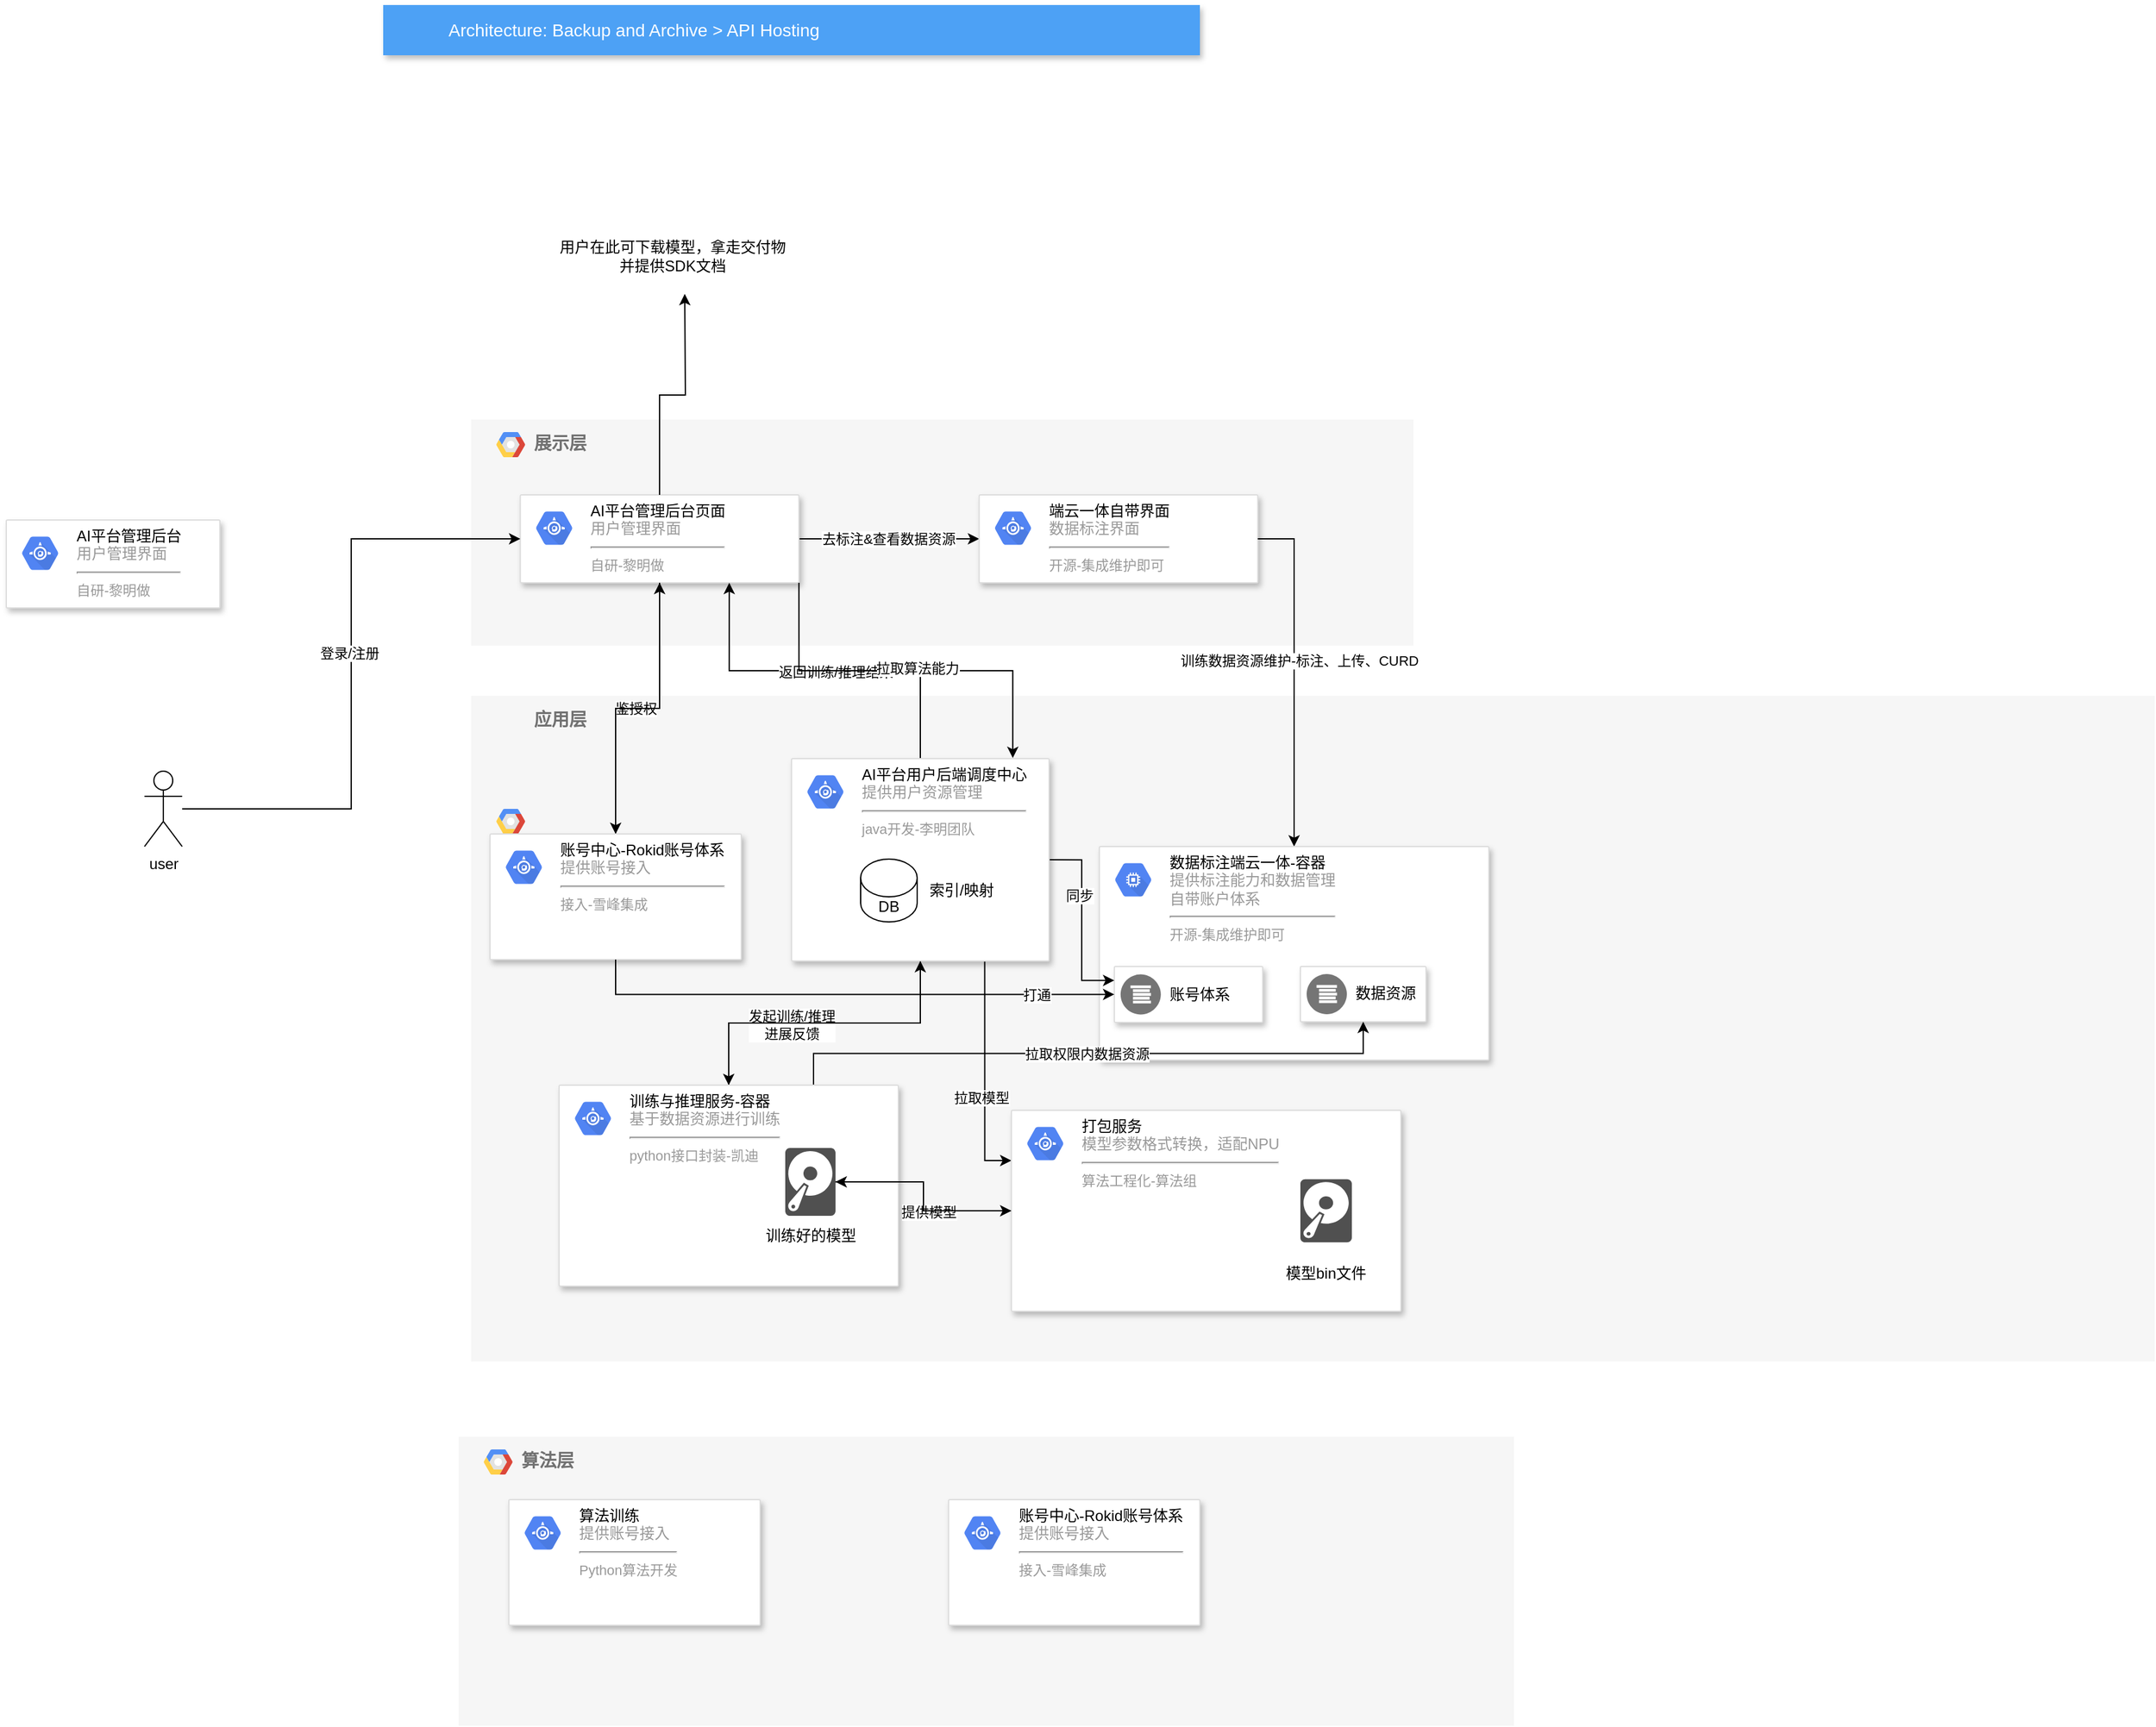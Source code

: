 <mxfile version="17.2.2" type="github">
  <diagram id="f106602c-feb2-e66a-4537-3a34d633f6aa" name="Page-1">
    <mxGraphModel dx="2115" dy="559" grid="1" gridSize="10" guides="1" tooltips="1" connect="1" arrows="1" fold="1" page="1" pageScale="1" pageWidth="1169" pageHeight="827" background="none" math="0" shadow="0">
      <root>
        <mxCell id="0" />
        <mxCell id="1" parent="0" />
        <mxCell id="818" value="Architecture: Backup and Archive &amp;gt; API Hosting" style="fillColor=#4DA1F5;strokeColor=none;shadow=1;gradientColor=none;fontSize=14;align=left;spacingLeft=50;fontColor=#ffffff;html=1;" parent="1" vertex="1">
          <mxGeometry x="260" y="40" width="650" height="40" as="geometry" />
        </mxCell>
        <mxCell id="q__DUi-fNcWMA-XT6eUi-1006" value="&lt;b&gt;展示层&lt;/b&gt;" style="fillColor=#F6F6F6;strokeColor=none;shadow=0;gradientColor=none;fontSize=14;align=left;spacing=10;fontColor=#717171;9E9E9E;verticalAlign=top;spacingTop=-4;fontStyle=0;spacingLeft=40;html=1;" vertex="1" parent="1">
          <mxGeometry x="330" y="370" width="750" height="180" as="geometry" />
        </mxCell>
        <mxCell id="q__DUi-fNcWMA-XT6eUi-1007" value="" style="shape=mxgraph.gcp2.google_cloud_platform;fillColor=#F6F6F6;strokeColor=none;shadow=0;gradientColor=none;" vertex="1" parent="q__DUi-fNcWMA-XT6eUi-1006">
          <mxGeometry width="23" height="20" relative="1" as="geometry">
            <mxPoint x="20" y="10" as="offset" />
          </mxGeometry>
        </mxCell>
        <mxCell id="q__DUi-fNcWMA-XT6eUi-1037" value="去标注&amp;amp;查看数据资源" style="edgeStyle=orthogonalEdgeStyle;rounded=0;orthogonalLoop=1;jettySize=auto;html=1;entryX=0;entryY=0.5;entryDx=0;entryDy=0;" edge="1" parent="q__DUi-fNcWMA-XT6eUi-1006" source="q__DUi-fNcWMA-XT6eUi-1012" target="q__DUi-fNcWMA-XT6eUi-1018">
          <mxGeometry relative="1" as="geometry" />
        </mxCell>
        <mxCell id="q__DUi-fNcWMA-XT6eUi-1012" value="" style="strokeColor=#dddddd;fillColor=#ffffff;shadow=1;strokeWidth=1;rounded=1;absoluteArcSize=1;arcSize=2;fontSize=11;fontColor=#9E9E9E;align=center;html=1;" vertex="1" parent="q__DUi-fNcWMA-XT6eUi-1006">
          <mxGeometry x="39.13" y="60" width="221.739" height="70" as="geometry" />
        </mxCell>
        <mxCell id="q__DUi-fNcWMA-XT6eUi-1013" value="&lt;font color=&quot;#000000&quot;&gt;AI平台管理后台页面&lt;/font&gt;&lt;br&gt;用户管理界面&lt;hr&gt;&lt;span style=&quot;font-size: 11px&quot;&gt;自研-黎明做&lt;/span&gt;" style="dashed=0;connectable=0;html=1;fillColor=#5184F3;strokeColor=none;shape=mxgraph.gcp2.hexIcon;prIcon=app_engine;part=1;labelPosition=right;verticalLabelPosition=middle;align=left;verticalAlign=top;spacingLeft=5;fontColor=#999999;fontSize=12;spacingTop=-8;" vertex="1" parent="q__DUi-fNcWMA-XT6eUi-1012">
          <mxGeometry width="44" height="39" relative="1" as="geometry">
            <mxPoint x="5" y="7" as="offset" />
          </mxGeometry>
        </mxCell>
        <mxCell id="q__DUi-fNcWMA-XT6eUi-1018" value="" style="strokeColor=#dddddd;fillColor=#ffffff;shadow=1;strokeWidth=1;rounded=1;absoluteArcSize=1;arcSize=2;fontSize=11;fontColor=#9E9E9E;align=center;html=1;" vertex="1" parent="q__DUi-fNcWMA-XT6eUi-1006">
          <mxGeometry x="404.348" y="60" width="221.739" height="70" as="geometry" />
        </mxCell>
        <mxCell id="q__DUi-fNcWMA-XT6eUi-1019" value="&lt;font color=&quot;#000000&quot;&gt;端云一体自带界面&lt;/font&gt;&lt;br&gt;数据标注界面&lt;hr&gt;&lt;span style=&quot;font-size: 11px&quot;&gt;开源-集成维护即可&lt;/span&gt;" style="dashed=0;connectable=0;html=1;fillColor=#5184F3;strokeColor=none;shape=mxgraph.gcp2.hexIcon;prIcon=app_engine;part=1;labelPosition=right;verticalLabelPosition=middle;align=left;verticalAlign=top;spacingLeft=5;fontColor=#999999;fontSize=12;spacingTop=-8;" vertex="1" parent="q__DUi-fNcWMA-XT6eUi-1018">
          <mxGeometry width="44" height="39" relative="1" as="geometry">
            <mxPoint x="5" y="7" as="offset" />
          </mxGeometry>
        </mxCell>
        <mxCell id="q__DUi-fNcWMA-XT6eUi-1021" value="&lt;b&gt;应用层&lt;/b&gt;" style="fillColor=#F6F6F6;strokeColor=none;shadow=0;gradientColor=none;fontSize=14;align=left;spacing=10;fontColor=#717171;9E9E9E;verticalAlign=top;spacingTop=-4;fontStyle=0;spacingLeft=40;html=1;container=0;" vertex="1" parent="1">
          <mxGeometry x="330" y="590" width="1340" height="530" as="geometry" />
        </mxCell>
        <mxCell id="q__DUi-fNcWMA-XT6eUi-1023" value="" style="strokeColor=#dddddd;fillColor=#ffffff;shadow=1;strokeWidth=1;rounded=1;absoluteArcSize=1;arcSize=2;fontSize=11;fontColor=#9E9E9E;align=center;html=1;" vertex="1" parent="1">
          <mxGeometry x="-40" y="450" width="170" height="70" as="geometry" />
        </mxCell>
        <mxCell id="q__DUi-fNcWMA-XT6eUi-1024" value="&lt;font color=&quot;#000000&quot;&gt;AI平台管理后台&lt;/font&gt;&lt;br&gt;用户管理界面&lt;hr&gt;&lt;span style=&quot;font-size: 11px&quot;&gt;自研-黎明做&lt;/span&gt;" style="dashed=0;connectable=0;html=1;fillColor=#5184F3;strokeColor=none;shape=mxgraph.gcp2.hexIcon;prIcon=app_engine;part=1;labelPosition=right;verticalLabelPosition=middle;align=left;verticalAlign=top;spacingLeft=5;fontColor=#999999;fontSize=12;spacingTop=-8;" vertex="1" parent="q__DUi-fNcWMA-XT6eUi-1023">
          <mxGeometry width="44" height="39" relative="1" as="geometry">
            <mxPoint x="5" y="7" as="offset" />
          </mxGeometry>
        </mxCell>
        <mxCell id="q__DUi-fNcWMA-XT6eUi-1027" value="&lt;b&gt;算法层&lt;/b&gt;" style="fillColor=#F6F6F6;strokeColor=none;shadow=0;gradientColor=none;fontSize=14;align=left;spacing=10;fontColor=#717171;9E9E9E;verticalAlign=top;spacingTop=-4;fontStyle=0;spacingLeft=40;html=1;" vertex="1" parent="1">
          <mxGeometry x="320" y="1180" width="840" height="230" as="geometry" />
        </mxCell>
        <mxCell id="q__DUi-fNcWMA-XT6eUi-1028" value="" style="shape=mxgraph.gcp2.google_cloud_platform;fillColor=#F6F6F6;strokeColor=none;shadow=0;gradientColor=none;" vertex="1" parent="q__DUi-fNcWMA-XT6eUi-1027">
          <mxGeometry width="23" height="20" relative="1" as="geometry">
            <mxPoint x="20" y="10" as="offset" />
          </mxGeometry>
        </mxCell>
        <mxCell id="q__DUi-fNcWMA-XT6eUi-1087" value="" style="strokeColor=#dddddd;fillColor=#ffffff;shadow=1;strokeWidth=1;rounded=1;absoluteArcSize=1;arcSize=2;fontSize=11;fontColor=#9E9E9E;align=center;html=1;" vertex="1" parent="q__DUi-fNcWMA-XT6eUi-1027">
          <mxGeometry x="40" y="50" width="200" height="100" as="geometry" />
        </mxCell>
        <mxCell id="q__DUi-fNcWMA-XT6eUi-1088" value="&lt;font color=&quot;#000000&quot;&gt;算法训练&lt;/font&gt;&lt;br&gt;提供账号接入&lt;hr&gt;&lt;span style=&quot;font-size: 11px&quot;&gt;Python算法开发&lt;/span&gt;" style="dashed=0;connectable=0;html=1;fillColor=#5184F3;strokeColor=none;shape=mxgraph.gcp2.hexIcon;prIcon=app_engine;part=1;labelPosition=right;verticalLabelPosition=middle;align=left;verticalAlign=top;spacingLeft=5;fontColor=#999999;fontSize=12;spacingTop=-8;" vertex="1" parent="q__DUi-fNcWMA-XT6eUi-1087">
          <mxGeometry width="44" height="39" relative="1" as="geometry">
            <mxPoint x="5" y="7" as="offset" />
          </mxGeometry>
        </mxCell>
        <mxCell id="q__DUi-fNcWMA-XT6eUi-1089" value="" style="strokeColor=#dddddd;fillColor=#ffffff;shadow=1;strokeWidth=1;rounded=1;absoluteArcSize=1;arcSize=2;fontSize=11;fontColor=#9E9E9E;align=center;html=1;" vertex="1" parent="q__DUi-fNcWMA-XT6eUi-1027">
          <mxGeometry x="390" y="50" width="200" height="100" as="geometry" />
        </mxCell>
        <mxCell id="q__DUi-fNcWMA-XT6eUi-1090" value="&lt;font color=&quot;#000000&quot;&gt;账号中心-Rokid账号体系&lt;/font&gt;&lt;br&gt;提供账号接入&lt;hr&gt;&lt;span style=&quot;font-size: 11px&quot;&gt;接入-雪峰集成&lt;/span&gt;" style="dashed=0;connectable=0;html=1;fillColor=#5184F3;strokeColor=none;shape=mxgraph.gcp2.hexIcon;prIcon=app_engine;part=1;labelPosition=right;verticalLabelPosition=middle;align=left;verticalAlign=top;spacingLeft=5;fontColor=#999999;fontSize=12;spacingTop=-8;" vertex="1" parent="q__DUi-fNcWMA-XT6eUi-1089">
          <mxGeometry width="44" height="39" relative="1" as="geometry">
            <mxPoint x="5" y="7" as="offset" />
          </mxGeometry>
        </mxCell>
        <mxCell id="q__DUi-fNcWMA-XT6eUi-1031" style="edgeStyle=orthogonalEdgeStyle;rounded=0;orthogonalLoop=1;jettySize=auto;html=1;entryX=0;entryY=0.5;entryDx=0;entryDy=0;" edge="1" parent="1" source="q__DUi-fNcWMA-XT6eUi-1029" target="q__DUi-fNcWMA-XT6eUi-1012">
          <mxGeometry relative="1" as="geometry" />
        </mxCell>
        <mxCell id="q__DUi-fNcWMA-XT6eUi-1032" value="登录/注册" style="edgeLabel;html=1;align=center;verticalAlign=middle;resizable=0;points=[];" vertex="1" connectable="0" parent="q__DUi-fNcWMA-XT6eUi-1031">
          <mxGeometry x="0.068" y="2" relative="1" as="geometry">
            <mxPoint as="offset" />
          </mxGeometry>
        </mxCell>
        <mxCell id="q__DUi-fNcWMA-XT6eUi-1029" value="user" style="shape=umlActor;verticalLabelPosition=bottom;verticalAlign=top;html=1;outlineConnect=0;" vertex="1" parent="1">
          <mxGeometry x="70" y="650" width="30" height="60" as="geometry" />
        </mxCell>
        <mxCell id="q__DUi-fNcWMA-XT6eUi-1033" style="edgeStyle=orthogonalEdgeStyle;rounded=0;orthogonalLoop=1;jettySize=auto;html=1;exitX=0.5;exitY=1;exitDx=0;exitDy=0;" edge="1" parent="1" source="q__DUi-fNcWMA-XT6eUi-1012" target="q__DUi-fNcWMA-XT6eUi-1025">
          <mxGeometry relative="1" as="geometry" />
        </mxCell>
        <mxCell id="q__DUi-fNcWMA-XT6eUi-1034" value="鉴授权" style="edgeLabel;html=1;align=center;verticalAlign=middle;resizable=0;points=[];" vertex="1" connectable="0" parent="q__DUi-fNcWMA-XT6eUi-1033">
          <mxGeometry x="0.015" relative="1" as="geometry">
            <mxPoint as="offset" />
          </mxGeometry>
        </mxCell>
        <mxCell id="q__DUi-fNcWMA-XT6eUi-1036" style="edgeStyle=orthogonalEdgeStyle;rounded=0;orthogonalLoop=1;jettySize=auto;html=1;exitX=0.5;exitY=0;exitDx=0;exitDy=0;entryX=0.5;entryY=1;entryDx=0;entryDy=0;" edge="1" parent="1" source="q__DUi-fNcWMA-XT6eUi-1025" target="q__DUi-fNcWMA-XT6eUi-1012">
          <mxGeometry relative="1" as="geometry" />
        </mxCell>
        <mxCell id="q__DUi-fNcWMA-XT6eUi-1043" style="edgeStyle=orthogonalEdgeStyle;rounded=0;orthogonalLoop=1;jettySize=auto;html=1;exitX=0.5;exitY=0;exitDx=0;exitDy=0;entryX=0.75;entryY=1;entryDx=0;entryDy=0;" edge="1" parent="1" source="q__DUi-fNcWMA-XT6eUi-1041" target="q__DUi-fNcWMA-XT6eUi-1012">
          <mxGeometry relative="1" as="geometry" />
        </mxCell>
        <mxCell id="q__DUi-fNcWMA-XT6eUi-1067" value="返回训练/推理结果" style="edgeLabel;html=1;align=center;verticalAlign=middle;resizable=0;points=[];" vertex="1" connectable="0" parent="q__DUi-fNcWMA-XT6eUi-1043">
          <mxGeometry x="-0.056" y="1" relative="1" as="geometry">
            <mxPoint as="offset" />
          </mxGeometry>
        </mxCell>
        <mxCell id="q__DUi-fNcWMA-XT6eUi-1050" style="edgeStyle=orthogonalEdgeStyle;rounded=0;orthogonalLoop=1;jettySize=auto;html=1;exitX=1;exitY=0.5;exitDx=0;exitDy=0;" edge="1" parent="1" source="q__DUi-fNcWMA-XT6eUi-1018" target="q__DUi-fNcWMA-XT6eUi-1014">
          <mxGeometry relative="1" as="geometry" />
        </mxCell>
        <mxCell id="q__DUi-fNcWMA-XT6eUi-1051" value="训练数据资源维护-标注、上传、CURD" style="edgeLabel;html=1;align=center;verticalAlign=middle;resizable=0;points=[];" vertex="1" connectable="0" parent="q__DUi-fNcWMA-XT6eUi-1050">
          <mxGeometry x="-0.082" y="4" relative="1" as="geometry">
            <mxPoint as="offset" />
          </mxGeometry>
        </mxCell>
        <mxCell id="q__DUi-fNcWMA-XT6eUi-1022" value="" style="shape=mxgraph.gcp2.google_cloud_platform;fillColor=#F6F6F6;strokeColor=none;shadow=0;gradientColor=none;" vertex="1" parent="1">
          <mxGeometry x="350" y="680" width="23" height="20" as="geometry">
            <mxPoint x="20" y="10" as="offset" />
          </mxGeometry>
        </mxCell>
        <mxCell id="q__DUi-fNcWMA-XT6eUi-1025" value="" style="strokeColor=#dddddd;fillColor=#ffffff;shadow=1;strokeWidth=1;rounded=1;absoluteArcSize=1;arcSize=2;fontSize=11;fontColor=#9E9E9E;align=center;html=1;" vertex="1" parent="1">
          <mxGeometry x="345" y="700" width="200" height="100" as="geometry" />
        </mxCell>
        <mxCell id="q__DUi-fNcWMA-XT6eUi-1026" value="&lt;font color=&quot;#000000&quot;&gt;账号中心-Rokid账号体系&lt;/font&gt;&lt;br&gt;提供账号接入&lt;hr&gt;&lt;span style=&quot;font-size: 11px&quot;&gt;接入-雪峰集成&lt;/span&gt;" style="dashed=0;connectable=0;html=1;fillColor=#5184F3;strokeColor=none;shape=mxgraph.gcp2.hexIcon;prIcon=app_engine;part=1;labelPosition=right;verticalLabelPosition=middle;align=left;verticalAlign=top;spacingLeft=5;fontColor=#999999;fontSize=12;spacingTop=-8;" vertex="1" parent="q__DUi-fNcWMA-XT6eUi-1025">
          <mxGeometry width="44" height="39" relative="1" as="geometry">
            <mxPoint x="5" y="7" as="offset" />
          </mxGeometry>
        </mxCell>
        <mxCell id="q__DUi-fNcWMA-XT6eUi-1014" value="" style="strokeColor=#dddddd;fillColor=#ffffff;shadow=1;strokeWidth=1;rounded=1;absoluteArcSize=1;arcSize=2;fontSize=11;fontColor=#9E9E9E;align=center;html=1;" vertex="1" parent="1">
          <mxGeometry x="830" y="710" width="310" height="170" as="geometry" />
        </mxCell>
        <mxCell id="q__DUi-fNcWMA-XT6eUi-1015" value="&lt;font color=&quot;#000000&quot;&gt;数据标注端云一体-容器&lt;/font&gt;&lt;br&gt;提供标注能力和数据管理&lt;br&gt;自带账户体系&lt;br&gt;&lt;hr&gt;&lt;span style=&quot;font-size: 11px&quot;&gt;开源-集成维护即可&lt;/span&gt;" style="dashed=0;connectable=0;html=1;fillColor=#5184F3;strokeColor=none;shape=mxgraph.gcp2.hexIcon;prIcon=compute_engine;part=1;labelPosition=right;verticalLabelPosition=middle;align=left;verticalAlign=top;spacingLeft=5;fontColor=#999999;fontSize=12;spacingTop=-8;" vertex="1" parent="q__DUi-fNcWMA-XT6eUi-1014">
          <mxGeometry width="44" height="39" relative="1" as="geometry">
            <mxPoint x="5" y="7" as="offset" />
          </mxGeometry>
        </mxCell>
        <mxCell id="q__DUi-fNcWMA-XT6eUi-1039" value="" style="strokeColor=#dddddd;shadow=1;strokeWidth=1;rounded=1;absoluteArcSize=1;arcSize=2;" vertex="1" parent="q__DUi-fNcWMA-XT6eUi-1014">
          <mxGeometry x="11.92" y="95.46" width="118.08" height="44.54" as="geometry" />
        </mxCell>
        <mxCell id="q__DUi-fNcWMA-XT6eUi-1040" value="账号体系" style="sketch=0;dashed=0;connectable=0;html=1;fillColor=#757575;strokeColor=none;shape=mxgraph.gcp2.logs_api;part=1;labelPosition=right;verticalLabelPosition=middle;align=left;verticalAlign=middle;spacingLeft=5;fontSize=12;" vertex="1" parent="q__DUi-fNcWMA-XT6eUi-1039">
          <mxGeometry y="0.5" width="32" height="32" relative="1" as="geometry">
            <mxPoint x="5" y="-16" as="offset" />
          </mxGeometry>
        </mxCell>
        <mxCell id="q__DUi-fNcWMA-XT6eUi-1044" value="" style="strokeColor=#dddddd;shadow=1;strokeWidth=1;rounded=1;absoluteArcSize=1;arcSize=2;" vertex="1" parent="q__DUi-fNcWMA-XT6eUi-1014">
          <mxGeometry x="160" y="95.46" width="100" height="44" as="geometry" />
        </mxCell>
        <mxCell id="q__DUi-fNcWMA-XT6eUi-1045" value="数据资源" style="sketch=0;dashed=0;connectable=0;html=1;fillColor=#757575;strokeColor=none;shape=mxgraph.gcp2.logs_api;part=1;labelPosition=right;verticalLabelPosition=middle;align=left;verticalAlign=middle;spacingLeft=5;fontSize=12;" vertex="1" parent="q__DUi-fNcWMA-XT6eUi-1044">
          <mxGeometry y="0.5" width="32" height="32" relative="1" as="geometry">
            <mxPoint x="5" y="-16" as="offset" />
          </mxGeometry>
        </mxCell>
        <mxCell id="q__DUi-fNcWMA-XT6eUi-1048" style="edgeStyle=orthogonalEdgeStyle;rounded=0;orthogonalLoop=1;jettySize=auto;html=1;exitX=1;exitY=0.5;exitDx=0;exitDy=0;entryX=0;entryY=0.25;entryDx=0;entryDy=0;" edge="1" parent="1" source="q__DUi-fNcWMA-XT6eUi-1041" target="q__DUi-fNcWMA-XT6eUi-1039">
          <mxGeometry relative="1" as="geometry" />
        </mxCell>
        <mxCell id="q__DUi-fNcWMA-XT6eUi-1049" value="同步" style="edgeLabel;html=1;align=center;verticalAlign=middle;resizable=0;points=[];" vertex="1" connectable="0" parent="q__DUi-fNcWMA-XT6eUi-1048">
          <mxGeometry x="-0.264" y="-2" relative="1" as="geometry">
            <mxPoint as="offset" />
          </mxGeometry>
        </mxCell>
        <mxCell id="q__DUi-fNcWMA-XT6eUi-1057" style="edgeStyle=orthogonalEdgeStyle;rounded=0;orthogonalLoop=1;jettySize=auto;html=1;exitX=0.5;exitY=1;exitDx=0;exitDy=0;" edge="1" parent="1" source="q__DUi-fNcWMA-XT6eUi-1041" target="q__DUi-fNcWMA-XT6eUi-1052">
          <mxGeometry relative="1" as="geometry" />
        </mxCell>
        <mxCell id="q__DUi-fNcWMA-XT6eUi-1058" value="发起训练/推理&lt;br&gt;进展反馈" style="edgeLabel;html=1;align=center;verticalAlign=middle;resizable=0;points=[];" vertex="1" connectable="0" parent="q__DUi-fNcWMA-XT6eUi-1057">
          <mxGeometry x="0.211" y="1" relative="1" as="geometry">
            <mxPoint as="offset" />
          </mxGeometry>
        </mxCell>
        <mxCell id="q__DUi-fNcWMA-XT6eUi-1075" style="edgeStyle=orthogonalEdgeStyle;rounded=0;orthogonalLoop=1;jettySize=auto;html=1;exitX=0.75;exitY=1;exitDx=0;exitDy=0;entryX=0;entryY=0.25;entryDx=0;entryDy=0;" edge="1" parent="1" source="q__DUi-fNcWMA-XT6eUi-1041" target="q__DUi-fNcWMA-XT6eUi-1068">
          <mxGeometry relative="1" as="geometry" />
        </mxCell>
        <mxCell id="q__DUi-fNcWMA-XT6eUi-1076" value="拉取模型" style="edgeLabel;html=1;align=center;verticalAlign=middle;resizable=0;points=[];" vertex="1" connectable="0" parent="q__DUi-fNcWMA-XT6eUi-1075">
          <mxGeometry x="0.21" y="-3" relative="1" as="geometry">
            <mxPoint as="offset" />
          </mxGeometry>
        </mxCell>
        <mxCell id="q__DUi-fNcWMA-XT6eUi-1041" value="" style="strokeColor=#dddddd;fillColor=#ffffff;shadow=1;strokeWidth=1;rounded=1;absoluteArcSize=1;arcSize=2;fontSize=11;fontColor=#9E9E9E;align=center;html=1;" vertex="1" parent="1">
          <mxGeometry x="585" y="640" width="205" height="161.11" as="geometry" />
        </mxCell>
        <mxCell id="q__DUi-fNcWMA-XT6eUi-1042" value="&lt;font color=&quot;#000000&quot;&gt;AI平台用户后端调度中心&lt;/font&gt;&lt;br&gt;提供用户资源管理&lt;hr&gt;&lt;span style=&quot;font-size: 11px&quot;&gt;java开发-李明团队&lt;/span&gt;" style="dashed=0;connectable=0;html=1;fillColor=#5184F3;strokeColor=none;shape=mxgraph.gcp2.hexIcon;prIcon=app_engine;part=1;labelPosition=right;verticalLabelPosition=middle;align=left;verticalAlign=top;spacingLeft=5;fontColor=#999999;fontSize=12;spacingTop=-8;" vertex="1" parent="q__DUi-fNcWMA-XT6eUi-1041">
          <mxGeometry width="44" height="39" relative="1" as="geometry">
            <mxPoint x="5" y="7" as="offset" />
          </mxGeometry>
        </mxCell>
        <mxCell id="q__DUi-fNcWMA-XT6eUi-1080" value="DB" style="shape=cylinder3;whiteSpace=wrap;html=1;boundedLbl=1;backgroundOutline=1;size=15;" vertex="1" parent="q__DUi-fNcWMA-XT6eUi-1041">
          <mxGeometry x="55" y="80" width="45" height="50" as="geometry" />
        </mxCell>
        <mxCell id="q__DUi-fNcWMA-XT6eUi-1081" value="索引/映射" style="text;html=1;align=center;verticalAlign=middle;resizable=0;points=[];autosize=1;strokeColor=none;fillColor=none;" vertex="1" parent="q__DUi-fNcWMA-XT6eUi-1041">
          <mxGeometry x="100" y="95" width="70" height="20" as="geometry" />
        </mxCell>
        <mxCell id="q__DUi-fNcWMA-XT6eUi-1046" style="edgeStyle=orthogonalEdgeStyle;rounded=0;orthogonalLoop=1;jettySize=auto;html=1;exitX=0.5;exitY=1;exitDx=0;exitDy=0;entryX=0;entryY=0.5;entryDx=0;entryDy=0;" edge="1" parent="1" source="q__DUi-fNcWMA-XT6eUi-1025" target="q__DUi-fNcWMA-XT6eUi-1039">
          <mxGeometry relative="1" as="geometry" />
        </mxCell>
        <mxCell id="q__DUi-fNcWMA-XT6eUi-1047" value="打通" style="edgeLabel;html=1;align=center;verticalAlign=middle;resizable=0;points=[];" vertex="1" connectable="0" parent="q__DUi-fNcWMA-XT6eUi-1046">
          <mxGeometry x="0.704" relative="1" as="geometry">
            <mxPoint as="offset" />
          </mxGeometry>
        </mxCell>
        <mxCell id="q__DUi-fNcWMA-XT6eUi-1059" style="edgeStyle=orthogonalEdgeStyle;rounded=0;orthogonalLoop=1;jettySize=auto;html=1;exitX=0.75;exitY=0;exitDx=0;exitDy=0;entryX=0.5;entryY=1;entryDx=0;entryDy=0;" edge="1" parent="1" source="q__DUi-fNcWMA-XT6eUi-1052" target="q__DUi-fNcWMA-XT6eUi-1044">
          <mxGeometry relative="1" as="geometry" />
        </mxCell>
        <mxCell id="q__DUi-fNcWMA-XT6eUi-1060" value="拉取权限内数据资源" style="edgeLabel;html=1;align=center;verticalAlign=middle;resizable=0;points=[];" vertex="1" connectable="0" parent="q__DUi-fNcWMA-XT6eUi-1059">
          <mxGeometry x="-0.008" relative="1" as="geometry">
            <mxPoint as="offset" />
          </mxGeometry>
        </mxCell>
        <mxCell id="q__DUi-fNcWMA-XT6eUi-1064" style="edgeStyle=orthogonalEdgeStyle;rounded=0;orthogonalLoop=1;jettySize=auto;html=1;exitX=0.5;exitY=0;exitDx=0;exitDy=0;entryX=0.5;entryY=1;entryDx=0;entryDy=0;" edge="1" parent="1" source="q__DUi-fNcWMA-XT6eUi-1052" target="q__DUi-fNcWMA-XT6eUi-1041">
          <mxGeometry relative="1" as="geometry" />
        </mxCell>
        <mxCell id="q__DUi-fNcWMA-XT6eUi-1052" value="" style="strokeColor=#dddddd;fillColor=#ffffff;shadow=1;strokeWidth=1;rounded=1;absoluteArcSize=1;arcSize=2;fontSize=11;fontColor=#9E9E9E;align=center;html=1;" vertex="1" parent="1">
          <mxGeometry x="400" y="900" width="270" height="160" as="geometry" />
        </mxCell>
        <mxCell id="q__DUi-fNcWMA-XT6eUi-1053" value="&lt;font color=&quot;#000000&quot;&gt;训练与推理服务-容器&lt;/font&gt;&lt;br&gt;基于数据资源进行训练&lt;hr&gt;&lt;span style=&quot;font-size: 11px&quot;&gt;python接口封装-凯迪&lt;/span&gt;" style="dashed=0;connectable=0;html=1;fillColor=#5184F3;strokeColor=none;shape=mxgraph.gcp2.hexIcon;prIcon=app_engine;part=1;labelPosition=right;verticalLabelPosition=middle;align=left;verticalAlign=top;spacingLeft=5;fontColor=#999999;fontSize=12;spacingTop=-8;" vertex="1" parent="q__DUi-fNcWMA-XT6eUi-1052">
          <mxGeometry width="44" height="39" relative="1" as="geometry">
            <mxPoint x="5" y="7" as="offset" />
          </mxGeometry>
        </mxCell>
        <mxCell id="q__DUi-fNcWMA-XT6eUi-1061" value="" style="sketch=0;pointerEvents=1;shadow=0;dashed=0;html=1;strokeColor=none;fillColor=#505050;labelPosition=center;verticalLabelPosition=bottom;verticalAlign=top;outlineConnect=0;align=center;shape=mxgraph.office.devices.hard_disk;" vertex="1" parent="q__DUi-fNcWMA-XT6eUi-1052">
          <mxGeometry x="180" y="50" width="40" height="54" as="geometry" />
        </mxCell>
        <mxCell id="q__DUi-fNcWMA-XT6eUi-1062" value="训练好的模型" style="text;html=1;align=center;verticalAlign=middle;resizable=0;points=[];autosize=1;strokeColor=none;fillColor=none;" vertex="1" parent="q__DUi-fNcWMA-XT6eUi-1052">
          <mxGeometry x="155" y="110" width="90" height="20" as="geometry" />
        </mxCell>
        <mxCell id="q__DUi-fNcWMA-XT6eUi-1077" style="edgeStyle=orthogonalEdgeStyle;rounded=0;orthogonalLoop=1;jettySize=auto;html=1;exitX=0;exitY=0.5;exitDx=0;exitDy=0;" edge="1" parent="1" source="q__DUi-fNcWMA-XT6eUi-1068" target="q__DUi-fNcWMA-XT6eUi-1061">
          <mxGeometry relative="1" as="geometry" />
        </mxCell>
        <mxCell id="q__DUi-fNcWMA-XT6eUi-1078" value="提供模型" style="edgeLabel;html=1;align=center;verticalAlign=middle;resizable=0;points=[];" vertex="1" connectable="0" parent="q__DUi-fNcWMA-XT6eUi-1077">
          <mxGeometry x="-0.189" y="1" relative="1" as="geometry">
            <mxPoint as="offset" />
          </mxGeometry>
        </mxCell>
        <mxCell id="q__DUi-fNcWMA-XT6eUi-1068" value="" style="strokeColor=#dddddd;fillColor=#ffffff;shadow=1;strokeWidth=1;rounded=1;absoluteArcSize=1;arcSize=2;fontSize=11;fontColor=#9E9E9E;align=center;html=1;" vertex="1" parent="1">
          <mxGeometry x="760" y="920" width="310" height="160" as="geometry" />
        </mxCell>
        <mxCell id="q__DUi-fNcWMA-XT6eUi-1069" value="&lt;font color=&quot;#000000&quot;&gt;打包服务&lt;/font&gt;&lt;br&gt;模型参数格式转换，适配NPU&lt;hr&gt;&lt;span style=&quot;font-size: 11px&quot;&gt;算法工程化-算法组&lt;/span&gt;" style="dashed=0;connectable=0;html=1;fillColor=#5184F3;strokeColor=none;shape=mxgraph.gcp2.hexIcon;prIcon=app_engine;part=1;labelPosition=right;verticalLabelPosition=middle;align=left;verticalAlign=top;spacingLeft=5;fontColor=#999999;fontSize=12;spacingTop=-8;" vertex="1" parent="q__DUi-fNcWMA-XT6eUi-1068">
          <mxGeometry width="44" height="39" relative="1" as="geometry">
            <mxPoint x="5" y="7" as="offset" />
          </mxGeometry>
        </mxCell>
        <mxCell id="q__DUi-fNcWMA-XT6eUi-1082" value="" style="sketch=0;pointerEvents=1;shadow=0;dashed=0;html=1;strokeColor=none;fillColor=#505050;labelPosition=center;verticalLabelPosition=bottom;verticalAlign=top;outlineConnect=0;align=center;shape=mxgraph.office.devices.hard_disk;" vertex="1" parent="q__DUi-fNcWMA-XT6eUi-1068">
          <mxGeometry x="230" y="54.85" width="40.96" height="50.31" as="geometry" />
        </mxCell>
        <mxCell id="q__DUi-fNcWMA-XT6eUi-1083" value="模型bin文件" style="text;html=1;align=center;verticalAlign=middle;resizable=0;points=[];autosize=1;strokeColor=none;fillColor=none;" vertex="1" parent="q__DUi-fNcWMA-XT6eUi-1068">
          <mxGeometry x="210.48" y="120" width="80" height="20" as="geometry" />
        </mxCell>
        <mxCell id="q__DUi-fNcWMA-XT6eUi-1071" style="edgeStyle=orthogonalEdgeStyle;rounded=0;orthogonalLoop=1;jettySize=auto;html=1;exitX=1;exitY=1;exitDx=0;exitDy=0;entryX=0.859;entryY=-0.003;entryDx=0;entryDy=0;entryPerimeter=0;" edge="1" parent="1" source="q__DUi-fNcWMA-XT6eUi-1012" target="q__DUi-fNcWMA-XT6eUi-1041">
          <mxGeometry relative="1" as="geometry" />
        </mxCell>
        <mxCell id="q__DUi-fNcWMA-XT6eUi-1072" value="拉取算法能力" style="edgeLabel;html=1;align=center;verticalAlign=middle;resizable=0;points=[];" vertex="1" connectable="0" parent="q__DUi-fNcWMA-XT6eUi-1071">
          <mxGeometry x="0.058" y="2" relative="1" as="geometry">
            <mxPoint as="offset" />
          </mxGeometry>
        </mxCell>
        <mxCell id="q__DUi-fNcWMA-XT6eUi-1079" style="edgeStyle=orthogonalEdgeStyle;rounded=0;orthogonalLoop=1;jettySize=auto;html=1;entryX=0;entryY=0.5;entryDx=0;entryDy=0;" edge="1" parent="1" source="q__DUi-fNcWMA-XT6eUi-1061" target="q__DUi-fNcWMA-XT6eUi-1068">
          <mxGeometry relative="1" as="geometry" />
        </mxCell>
        <mxCell id="q__DUi-fNcWMA-XT6eUi-1085" style="edgeStyle=orthogonalEdgeStyle;rounded=0;orthogonalLoop=1;jettySize=auto;html=1;" edge="1" parent="1" source="q__DUi-fNcWMA-XT6eUi-1012">
          <mxGeometry relative="1" as="geometry">
            <mxPoint x="500" y="270" as="targetPoint" />
          </mxGeometry>
        </mxCell>
        <mxCell id="q__DUi-fNcWMA-XT6eUi-1086" value="用户在此可下载模型，拿走交付物&lt;br&gt;并提供SDK文档" style="text;html=1;align=center;verticalAlign=middle;resizable=0;points=[];autosize=1;strokeColor=none;fillColor=none;" vertex="1" parent="1">
          <mxGeometry x="390" y="225" width="200" height="30" as="geometry" />
        </mxCell>
      </root>
    </mxGraphModel>
  </diagram>
</mxfile>
